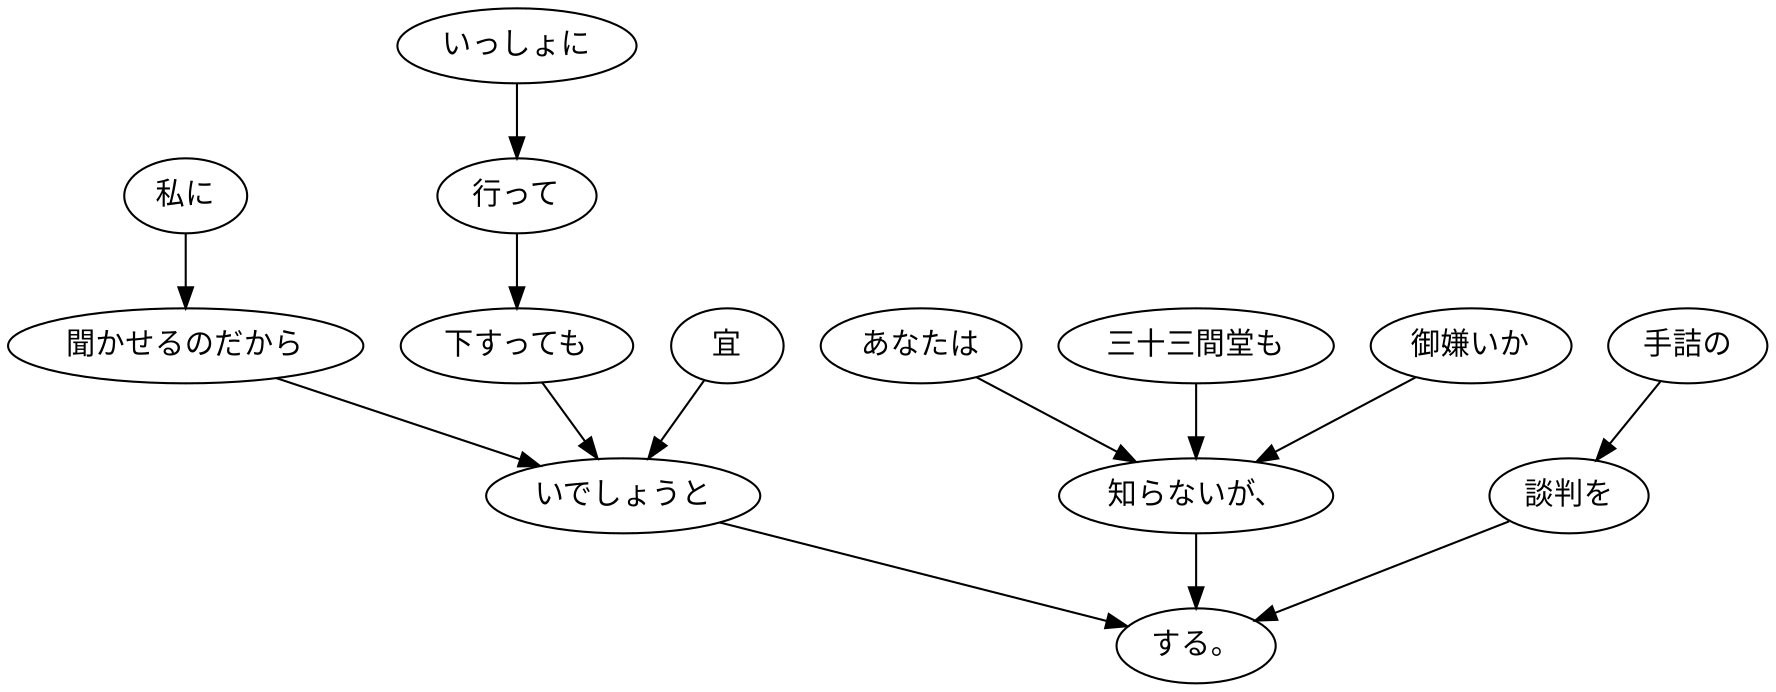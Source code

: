 digraph graph1166 {
	node0 [label="あなたは"];
	node1 [label="三十三間堂も"];
	node2 [label="御嫌いか"];
	node3 [label="知らないが、"];
	node4 [label="私に"];
	node5 [label="聞かせるのだから"];
	node6 [label="いっしょに"];
	node7 [label="行って"];
	node8 [label="下すっても"];
	node9 [label="宜"];
	node10 [label="いでしょうと"];
	node11 [label="手詰の"];
	node12 [label="談判を"];
	node13 [label="する。"];
	node0 -> node3;
	node1 -> node3;
	node2 -> node3;
	node3 -> node13;
	node4 -> node5;
	node5 -> node10;
	node6 -> node7;
	node7 -> node8;
	node8 -> node10;
	node9 -> node10;
	node10 -> node13;
	node11 -> node12;
	node12 -> node13;
}
